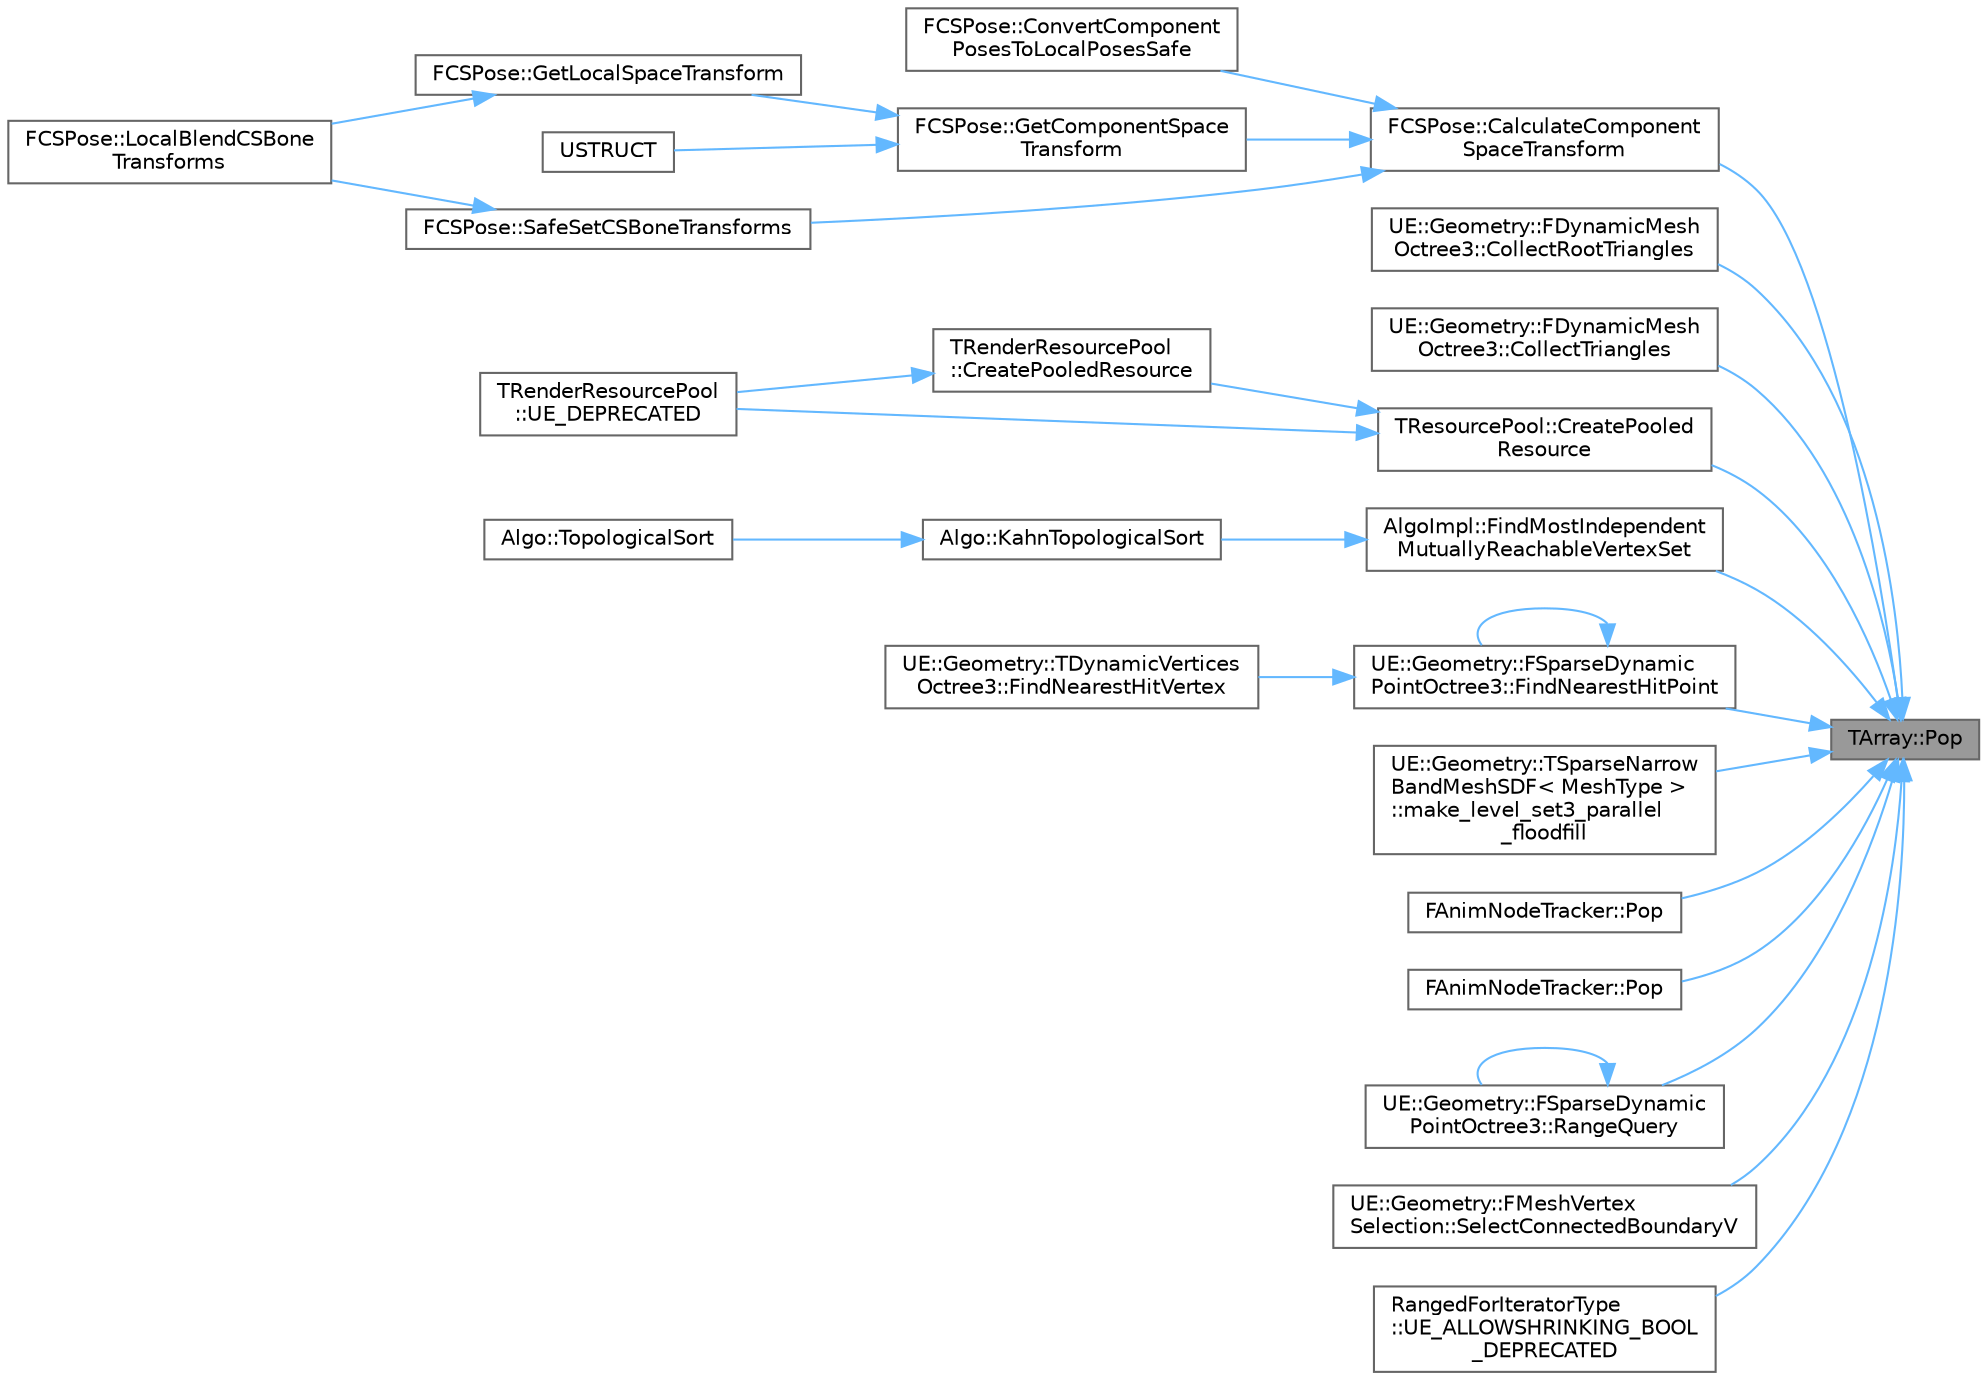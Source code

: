 digraph "TArray::Pop"
{
 // INTERACTIVE_SVG=YES
 // LATEX_PDF_SIZE
  bgcolor="transparent";
  edge [fontname=Helvetica,fontsize=10,labelfontname=Helvetica,labelfontsize=10];
  node [fontname=Helvetica,fontsize=10,shape=box,height=0.2,width=0.4];
  rankdir="RL";
  Node1 [id="Node000001",label="TArray::Pop",height=0.2,width=0.4,color="gray40", fillcolor="grey60", style="filled", fontcolor="black",tooltip="Pops element from the array."];
  Node1 -> Node2 [id="edge1_Node000001_Node000002",dir="back",color="steelblue1",style="solid",tooltip=" "];
  Node2 [id="Node000002",label="FCSPose::CalculateComponent\lSpaceTransform",height=0.2,width=0.4,color="grey40", fillcolor="white", style="filled",URL="$da/d72/structFCSPose.html#abb4e2a4a650a39e3b9b5c273b01277b5",tooltip=" "];
  Node2 -> Node3 [id="edge2_Node000002_Node000003",dir="back",color="steelblue1",style="solid",tooltip=" "];
  Node3 [id="Node000003",label="FCSPose::ConvertComponent\lPosesToLocalPosesSafe",height=0.2,width=0.4,color="grey40", fillcolor="white", style="filled",URL="$da/d72/structFCSPose.html#a9cc93ab66ffa5ec929dcd70227c4157a",tooltip="This function convert component space to local space to OutPose."];
  Node2 -> Node4 [id="edge3_Node000002_Node000004",dir="back",color="steelblue1",style="solid",tooltip=" "];
  Node4 [id="Node000004",label="FCSPose::GetComponentSpace\lTransform",height=0.2,width=0.4,color="grey40", fillcolor="white", style="filled",URL="$da/d72/structFCSPose.html#aec877527a5e23890806b3b62be4c7427",tooltip=" "];
  Node4 -> Node5 [id="edge4_Node000004_Node000005",dir="back",color="steelblue1",style="solid",tooltip=" "];
  Node5 [id="Node000005",label="FCSPose::GetLocalSpaceTransform",height=0.2,width=0.4,color="grey40", fillcolor="white", style="filled",URL="$da/d72/structFCSPose.html#a257a66e26fb556ceba9e159debaa3009",tooltip=" "];
  Node5 -> Node6 [id="edge5_Node000005_Node000006",dir="back",color="steelblue1",style="solid",tooltip=" "];
  Node6 [id="Node000006",label="FCSPose::LocalBlendCSBone\lTransforms",height=0.2,width=0.4,color="grey40", fillcolor="white", style="filled",URL="$da/d72/structFCSPose.html#af43ff1fb954084f8c5135898d028e56c",tooltip="Blends Component Space transforms to MeshPose in Local Space."];
  Node4 -> Node7 [id="edge6_Node000004_Node000007",dir="back",color="steelblue1",style="solid",tooltip=" "];
  Node7 [id="Node000007",label="USTRUCT",height=0.2,width=0.4,color="grey40", fillcolor="white", style="filled",URL="$d4/d1c/BoneSocketReference_8h.html#ab7913bef759581ac143aecc7124c6909",tooltip=" "];
  Node2 -> Node8 [id="edge7_Node000002_Node000008",dir="back",color="steelblue1",style="solid",tooltip=" "];
  Node8 [id="Node000008",label="FCSPose::SafeSetCSBoneTransforms",height=0.2,width=0.4,color="grey40", fillcolor="white", style="filled",URL="$da/d72/structFCSPose.html#a6608f767b0423f0b6c69e4635d7bd6d7",tooltip="Set a bunch of Component Space Bone Transforms."];
  Node8 -> Node6 [id="edge8_Node000008_Node000006",dir="back",color="steelblue1",style="solid",tooltip=" "];
  Node1 -> Node9 [id="edge9_Node000001_Node000009",dir="back",color="steelblue1",style="solid",tooltip=" "];
  Node9 [id="Node000009",label="UE::Geometry::FDynamicMesh\lOctree3::CollectRootTriangles",height=0.2,width=0.4,color="grey40", fillcolor="white", style="filled",URL="$dc/d61/classUE_1_1Geometry_1_1FDynamicMeshOctree3.html#a1f27eb6bffd209ffc505e7ffe2a101bd",tooltip="Call TriangleFunc for all triangles in the octree \"above\" the CutSet (ie at tree cells that are not c..."];
  Node1 -> Node10 [id="edge10_Node000001_Node000010",dir="back",color="steelblue1",style="solid",tooltip=" "];
  Node10 [id="Node000010",label="UE::Geometry::FDynamicMesh\lOctree3::CollectTriangles",height=0.2,width=0.4,color="grey40", fillcolor="white", style="filled",URL="$dc/d61/classUE_1_1Geometry_1_1FDynamicMeshOctree3.html#a30c43dd925c1d511db3363139a356230",tooltip="Call TriangleFunc on any triangles in the branch of the tree starting at CellRef."];
  Node1 -> Node11 [id="edge11_Node000001_Node000011",dir="back",color="steelblue1",style="solid",tooltip=" "];
  Node11 [id="Node000011",label="TResourcePool::CreatePooled\lResource",height=0.2,width=0.4,color="grey40", fillcolor="white", style="filled",URL="$dd/da2/classTResourcePool.html#a89f2eb766892897d001da460b7bc1f0e",tooltip="Creates a pooled resource."];
  Node11 -> Node12 [id="edge12_Node000011_Node000012",dir="back",color="steelblue1",style="solid",tooltip=" "];
  Node12 [id="Node000012",label="TRenderResourcePool\l::CreatePooledResource",height=0.2,width=0.4,color="grey40", fillcolor="white", style="filled",URL="$d6/d68/classTRenderResourcePool.html#ae63fdadf4f2fdfcc4a9ba4e145b309bd",tooltip="Creates a pooled resource."];
  Node12 -> Node13 [id="edge13_Node000012_Node000013",dir="back",color="steelblue1",style="solid",tooltip=" "];
  Node13 [id="Node000013",label="TRenderResourcePool\l::UE_DEPRECATED",height=0.2,width=0.4,color="grey40", fillcolor="white", style="filled",URL="$d6/d68/classTRenderResourcePool.html#adf37e17a124f5edbc0fd349c1f9114e0",tooltip=" "];
  Node11 -> Node13 [id="edge14_Node000011_Node000013",dir="back",color="steelblue1",style="solid",tooltip=" "];
  Node1 -> Node14 [id="edge15_Node000001_Node000014",dir="back",color="steelblue1",style="solid",tooltip=" "];
  Node14 [id="Node000014",label="AlgoImpl::FindMostIndependent\lMutuallyReachableVertexSet",height=0.2,width=0.4,color="grey40", fillcolor="white", style="filled",URL="$db/d64/namespaceAlgoImpl.html#af38ce7f2d6efaf327a9c7223fdc54bbd",tooltip="Called when there is a MutuallyReachableVertexSet (aka no vertices are independent)."];
  Node14 -> Node15 [id="edge16_Node000014_Node000015",dir="back",color="steelblue1",style="solid",tooltip=" "];
  Node15 [id="Node000015",label="Algo::KahnTopologicalSort",height=0.2,width=0.4,color="grey40", fillcolor="white", style="filled",URL="$db/d33/namespaceAlgo.html#a231003554c827f132ff7e767bf161b4d",tooltip="Public entrypoint."];
  Node15 -> Node16 [id="edge17_Node000015_Node000016",dir="back",color="steelblue1",style="solid",tooltip=" "];
  Node16 [id="Node000016",label="Algo::TopologicalSort",height=0.2,width=0.4,color="grey40", fillcolor="white", style="filled",URL="$db/d33/namespaceAlgo.html#a019f59012ba87e9c255a73934d81f33b",tooltip="Sorts the given range in leaf to root order: For every pair of elements (A,B) where SortedIndex(A) < ..."];
  Node1 -> Node17 [id="edge18_Node000001_Node000017",dir="back",color="steelblue1",style="solid",tooltip=" "];
  Node17 [id="Node000017",label="UE::Geometry::FSparseDynamic\lPointOctree3::FindNearestHitPoint",height=0.2,width=0.4,color="grey40", fillcolor="white", style="filled",URL="$d4/dcf/classUE_1_1Geometry_1_1FSparseDynamicPointOctree3.html#af2d720191b7077e68d144ca3c07789c6",tooltip="Find nearest ray-hit point with Points in tree."];
  Node17 -> Node17 [id="edge19_Node000017_Node000017",dir="back",color="steelblue1",style="solid",tooltip=" "];
  Node17 -> Node18 [id="edge20_Node000017_Node000018",dir="back",color="steelblue1",style="solid",tooltip=" "];
  Node18 [id="Node000018",label="UE::Geometry::TDynamicVertices\lOctree3::FindNearestHitVertex",height=0.2,width=0.4,color="grey40", fillcolor="white", style="filled",URL="$d9/dd2/classUE_1_1Geometry_1_1TDynamicVerticesOctree3.html#ae5c0d2dcf9656c7e7e2f6aefb3a9559b",tooltip="Find the nearest triangle of the VertexSource that is hit by the ray."];
  Node1 -> Node19 [id="edge21_Node000001_Node000019",dir="back",color="steelblue1",style="solid",tooltip=" "];
  Node19 [id="Node000019",label="UE::Geometry::TSparseNarrow\lBandMeshSDF\< MeshType \>\l::make_level_set3_parallel\l_floodfill",height=0.2,width=0.4,color="grey40", fillcolor="white", style="filled",URL="$d4/d11/classUE_1_1Geometry_1_1TSparseNarrowBandMeshSDF.html#a3d457a1d599eac0be0f647d76099ca2c",tooltip=" "];
  Node1 -> Node20 [id="edge22_Node000001_Node000020",dir="back",color="steelblue1",style="solid",tooltip=" "];
  Node20 [id="Node000020",label="FAnimNodeTracker::Pop",height=0.2,width=0.4,color="grey40", fillcolor="white", style="filled",URL="$d5/d77/structFAnimNodeTracker.html#ad1cf5f99f35f592944ac01701e68ad87",tooltip=" "];
  Node1 -> Node21 [id="edge23_Node000001_Node000021",dir="back",color="steelblue1",style="solid",tooltip=" "];
  Node21 [id="Node000021",label="FAnimNodeTracker::Pop",height=0.2,width=0.4,color="grey40", fillcolor="white", style="filled",URL="$d5/d77/structFAnimNodeTracker.html#ad2a8f36bbe94fb197653e17f40eabbcc",tooltip=" "];
  Node1 -> Node22 [id="edge24_Node000001_Node000022",dir="back",color="steelblue1",style="solid",tooltip=" "];
  Node22 [id="Node000022",label="UE::Geometry::FSparseDynamic\lPointOctree3::RangeQuery",height=0.2,width=0.4,color="grey40", fillcolor="white", style="filled",URL="$d4/dcf/classUE_1_1Geometry_1_1FSparseDynamicPointOctree3.html#aae86745a1b8d2397a3188b58a5bc6013",tooltip="Collect PointIDs from all the cells with bounding boxes that intersect Bounds, where PredicateFunc pa..."];
  Node22 -> Node22 [id="edge25_Node000022_Node000022",dir="back",color="steelblue1",style="solid",tooltip=" "];
  Node1 -> Node23 [id="edge26_Node000001_Node000023",dir="back",color="steelblue1",style="solid",tooltip=" "];
  Node23 [id="Node000023",label="UE::Geometry::FMeshVertex\lSelection::SelectConnectedBoundaryV",height=0.2,width=0.4,color="grey40", fillcolor="white", style="filled",URL="$d8/dbe/classUE_1_1Geometry_1_1FMeshVertexSelection.html#a7f5b3933dbc6d9f3fef248b8d0fd55a4",tooltip="Select set of boundary vertices connected to vSeed."];
  Node1 -> Node24 [id="edge27_Node000001_Node000024",dir="back",color="steelblue1",style="solid",tooltip=" "];
  Node24 [id="Node000024",label="RangedForIteratorType\l::UE_ALLOWSHRINKING_BOOL\l_DEPRECATED",height=0.2,width=0.4,color="grey40", fillcolor="white", style="filled",URL="$d4/d52/classTArray.html#ada39da4dcf80c86d7b6fd6c2b1a30050",tooltip=" "];
}

